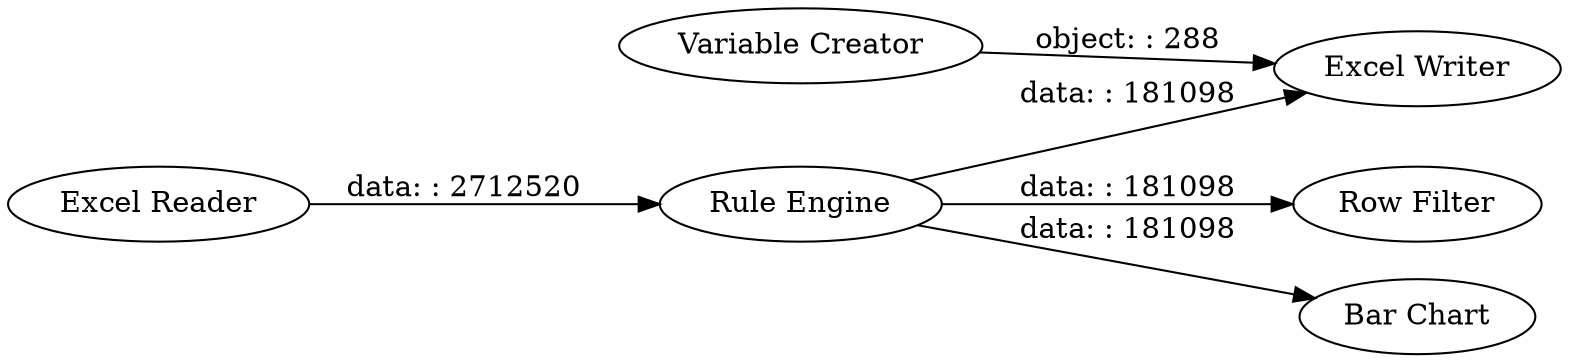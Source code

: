 digraph {
	"-4352272236738024649_8" [label="Row Filter"]
	"-4352272236738024649_12" [label="Variable Creator"]
	"-4352272236738024649_5" [label="Bar Chart"]
	"-4352272236738024649_4" [label="Rule Engine"]
	"-4352272236738024649_10" [label="Excel Writer"]
	"-4352272236738024649_9" [label="Excel Reader"]
	"-4352272236738024649_4" -> "-4352272236738024649_10" [label="data: : 181098"]
	"-4352272236738024649_12" -> "-4352272236738024649_10" [label="object: : 288"]
	"-4352272236738024649_4" -> "-4352272236738024649_5" [label="data: : 181098"]
	"-4352272236738024649_4" -> "-4352272236738024649_8" [label="data: : 181098"]
	"-4352272236738024649_9" -> "-4352272236738024649_4" [label="data: : 2712520"]
	rankdir=LR
}
